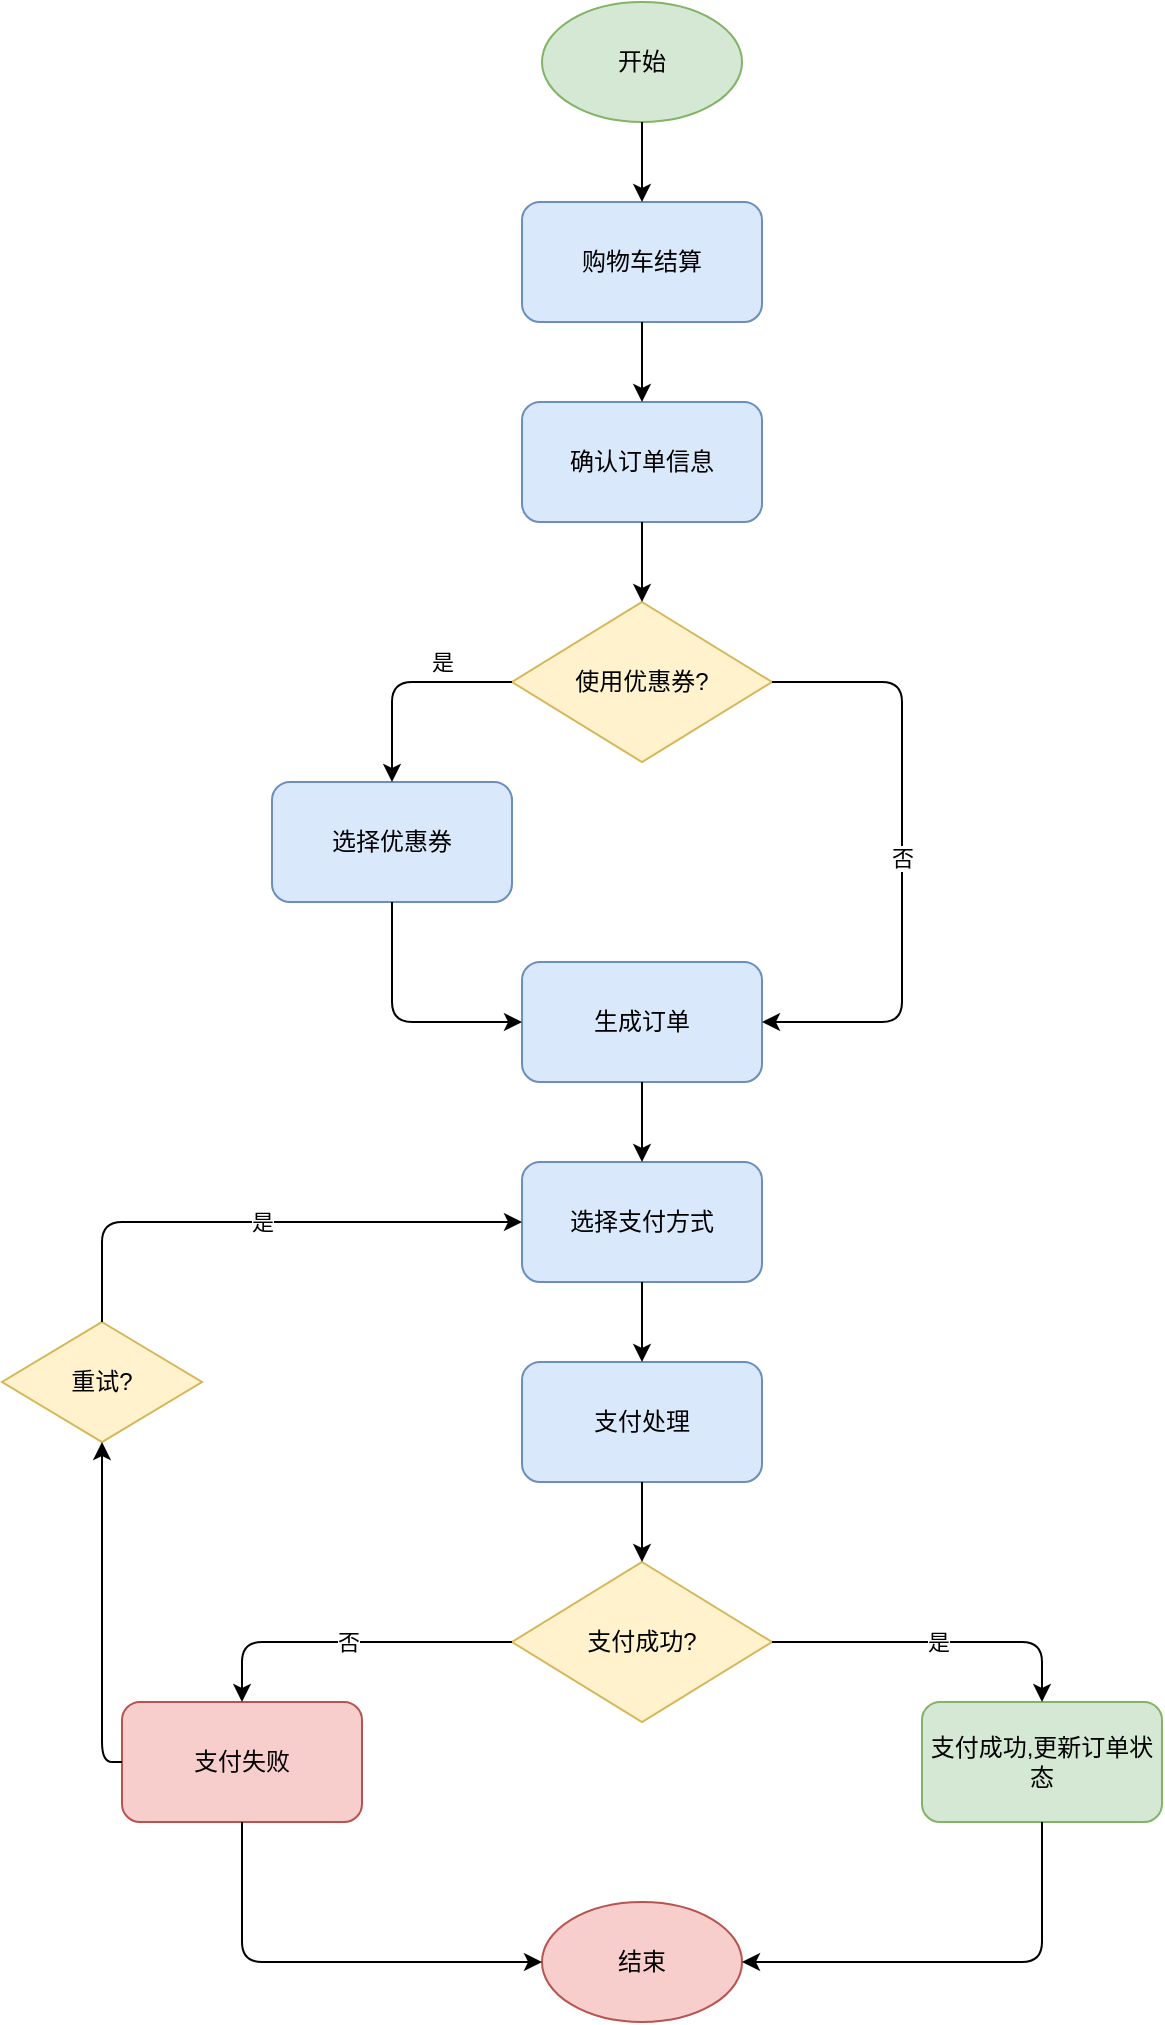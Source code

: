 <mxfile>
    <diagram id="order-payment-flow" name="订单支付功能流程">
        <mxGraphModel dx="1502" dy="1251" grid="1" gridSize="10" guides="1" tooltips="1" connect="1" arrows="1" fold="1" page="1" pageScale="1" pageWidth="827" pageHeight="1169" math="0" shadow="0">
            <root>
                <mxCell id="0"/>
                <mxCell id="1" parent="0"/>
                <mxCell id="start" value="开始" style="ellipse;whiteSpace=wrap;html=1;fillColor=#d5e8d4;strokeColor=#82b366;" parent="1" vertex="1">
                    <mxGeometry x="360" y="40" width="100" height="60" as="geometry"/>
                </mxCell>
                <mxCell id="checkout" value="购物车结算" style="rounded=1;whiteSpace=wrap;html=1;fillColor=#dae8fc;strokeColor=#6c8ebf;" parent="1" vertex="1">
                    <mxGeometry x="350" y="140" width="120" height="60" as="geometry"/>
                </mxCell>
                <mxCell id="confirmOrder" value="确认订单信息" style="rounded=1;whiteSpace=wrap;html=1;fillColor=#dae8fc;strokeColor=#6c8ebf;" parent="1" vertex="1">
                    <mxGeometry x="350" y="240" width="120" height="60" as="geometry"/>
                </mxCell>
                <mxCell id="useCoupon" value="使用优惠券?" style="rhombus;whiteSpace=wrap;html=1;fillColor=#fff2cc;strokeColor=#d6b656;" parent="1" vertex="1">
                    <mxGeometry x="345" y="340" width="130" height="80" as="geometry"/>
                </mxCell>
                <mxCell id="selectCoupon" value="选择优惠券" style="rounded=1;whiteSpace=wrap;html=1;fillColor=#dae8fc;strokeColor=#6c8ebf;" parent="1" vertex="1">
                    <mxGeometry x="225" y="430" width="120" height="60" as="geometry"/>
                </mxCell>
                <mxCell id="generateOrder" value="生成订单" style="rounded=1;whiteSpace=wrap;html=1;fillColor=#dae8fc;strokeColor=#6c8ebf;" parent="1" vertex="1">
                    <mxGeometry x="350" y="520" width="120" height="60" as="geometry"/>
                </mxCell>
                <mxCell id="selectPayment" value="选择支付方式" style="rounded=1;whiteSpace=wrap;html=1;fillColor=#dae8fc;strokeColor=#6c8ebf;" parent="1" vertex="1">
                    <mxGeometry x="350" y="620" width="120" height="60" as="geometry"/>
                </mxCell>
                <mxCell id="payment" value="支付处理" style="rounded=1;whiteSpace=wrap;html=1;fillColor=#dae8fc;strokeColor=#6c8ebf;" parent="1" vertex="1">
                    <mxGeometry x="350" y="720" width="120" height="60" as="geometry"/>
                </mxCell>
                <mxCell id="paymentResult" value="支付成功?" style="rhombus;whiteSpace=wrap;html=1;fillColor=#fff2cc;strokeColor=#d6b656;" parent="1" vertex="1">
                    <mxGeometry x="345" y="820" width="130" height="80" as="geometry"/>
                </mxCell>
                <mxCell id="paymentSuccess" value="支付成功,更新订单状态" style="rounded=1;whiteSpace=wrap;html=1;fillColor=#d5e8d4;strokeColor=#82b366;" parent="1" vertex="1">
                    <mxGeometry x="550" y="890" width="120" height="60" as="geometry"/>
                </mxCell>
                <mxCell id="paymentFailed" value="支付失败" style="rounded=1;whiteSpace=wrap;html=1;fillColor=#f8cecc;strokeColor=#b85450;" parent="1" vertex="1">
                    <mxGeometry x="150" y="890" width="120" height="60" as="geometry"/>
                </mxCell>
                <mxCell id="end" value="结束" style="ellipse;whiteSpace=wrap;html=1;fillColor=#f8cecc;strokeColor=#b85450;" parent="1" vertex="1">
                    <mxGeometry x="360" y="990" width="100" height="60" as="geometry"/>
                </mxCell>
                <mxCell id="flow1" value="" style="endArrow=classic;html=1;exitX=0.5;exitY=1;exitDx=0;exitDy=0;entryX=0.5;entryY=0;entryDx=0;entryDy=0;" parent="1" source="start" target="checkout" edge="1">
                    <mxGeometry width="50" height="50" relative="1" as="geometry"/>
                </mxCell>
                <mxCell id="flow2" value="" style="endArrow=classic;html=1;exitX=0.5;exitY=1;exitDx=0;exitDy=0;entryX=0.5;entryY=0;entryDx=0;entryDy=0;" parent="1" source="checkout" target="confirmOrder" edge="1">
                    <mxGeometry width="50" height="50" relative="1" as="geometry"/>
                </mxCell>
                <mxCell id="flow3" value="" style="endArrow=classic;html=1;exitX=0.5;exitY=1;exitDx=0;exitDy=0;entryX=0.5;entryY=0;entryDx=0;entryDy=0;" parent="1" source="confirmOrder" target="useCoupon" edge="1">
                    <mxGeometry width="50" height="50" relative="1" as="geometry"/>
                </mxCell>
                <mxCell id="flow4" value="是" style="endArrow=classic;html=1;exitX=0;exitY=0.5;exitDx=0;exitDy=0;entryX=0.5;entryY=0;entryDx=0;entryDy=0;edgeStyle=orthogonalEdgeStyle;" parent="1" source="useCoupon" target="selectCoupon" edge="1">
                    <mxGeometry x="-0.364" y="-10" relative="1" as="geometry">
                        <Array as="points">
                            <mxPoint x="285" y="380"/>
                        </Array>
                        <mxPoint as="offset"/>
                    </mxGeometry>
                </mxCell>
                <mxCell id="flow5" value="否" style="endArrow=classic;html=1;exitX=1;exitY=0.5;exitDx=0;exitDy=0;entryX=1;entryY=0.5;entryDx=0;entryDy=0;edgeStyle=orthogonalEdgeStyle;" parent="1" source="useCoupon" target="generateOrder" edge="1">
                    <mxGeometry relative="1" as="geometry">
                        <Array as="points">
                            <mxPoint x="540" y="380"/>
                            <mxPoint x="540" y="550"/>
                        </Array>
                    </mxGeometry>
                </mxCell>
                <mxCell id="flow6" value="" style="endArrow=classic;html=1;exitX=0.5;exitY=1;exitDx=0;exitDy=0;entryX=0;entryY=0.5;entryDx=0;entryDy=0;edgeStyle=orthogonalEdgeStyle;" parent="1" source="selectCoupon" target="generateOrder" edge="1">
                    <mxGeometry width="50" height="50" relative="1" as="geometry"/>
                </mxCell>
                <mxCell id="flow7" value="" style="endArrow=classic;html=1;exitX=0.5;exitY=1;exitDx=0;exitDy=0;entryX=0.5;entryY=0;entryDx=0;entryDy=0;" parent="1" source="generateOrder" target="selectPayment" edge="1">
                    <mxGeometry width="50" height="50" relative="1" as="geometry"/>
                </mxCell>
                <mxCell id="flow8" value="" style="endArrow=classic;html=1;exitX=0.5;exitY=1;exitDx=0;exitDy=0;entryX=0.5;entryY=0;entryDx=0;entryDy=0;" parent="1" source="selectPayment" target="payment" edge="1">
                    <mxGeometry width="50" height="50" relative="1" as="geometry"/>
                </mxCell>
                <mxCell id="flow9" value="" style="endArrow=classic;html=1;exitX=0.5;exitY=1;exitDx=0;exitDy=0;entryX=0.5;entryY=0;entryDx=0;entryDy=0;" parent="1" source="payment" target="paymentResult" edge="1">
                    <mxGeometry width="50" height="50" relative="1" as="geometry"/>
                </mxCell>
                <mxCell id="flow10" value="是" style="endArrow=classic;html=1;exitX=1;exitY=0.5;exitDx=0;exitDy=0;entryX=0.5;entryY=0;entryDx=0;entryDy=0;" parent="1" source="paymentResult" target="paymentSuccess" edge="1">
                    <mxGeometry relative="1" as="geometry">
                        <Array as="points">
                            <mxPoint x="610" y="860"/>
                        </Array>
                    </mxGeometry>
                </mxCell>
                <mxCell id="flow11" value="否" style="endArrow=classic;html=1;exitX=0;exitY=0.5;exitDx=0;exitDy=0;entryX=0.5;entryY=0;entryDx=0;entryDy=0;" parent="1" source="paymentResult" target="paymentFailed" edge="1">
                    <mxGeometry relative="1" as="geometry">
                        <Array as="points">
                            <mxPoint x="210" y="860"/>
                        </Array>
                    </mxGeometry>
                </mxCell>
                <mxCell id="flow12" value="" style="endArrow=classic;html=1;exitX=0.5;exitY=1;exitDx=0;exitDy=0;entryX=0;entryY=0.5;entryDx=0;entryDy=0;" parent="1" source="paymentFailed" target="end" edge="1">
                    <mxGeometry width="50" height="50" relative="1" as="geometry">
                        <Array as="points">
                            <mxPoint x="210" y="1020"/>
                        </Array>
                    </mxGeometry>
                </mxCell>
                <mxCell id="flow13" value="" style="endArrow=classic;html=1;exitX=0.5;exitY=1;exitDx=0;exitDy=0;entryX=1;entryY=0.5;entryDx=0;entryDy=0;" parent="1" source="paymentSuccess" target="end" edge="1">
                    <mxGeometry width="50" height="50" relative="1" as="geometry">
                        <Array as="points">
                            <mxPoint x="610" y="1020"/>
                        </Array>
                    </mxGeometry>
                </mxCell>
                <mxCell id="retryPayment" value="重试?" style="rhombus;whiteSpace=wrap;html=1;fillColor=#fff2cc;strokeColor=#d6b656;" parent="1" vertex="1">
                    <mxGeometry x="90" y="700" width="100" height="60" as="geometry"/>
                </mxCell>
                <mxCell id="flow14" value="" style="endArrow=classic;html=1;exitX=0;exitY=0.5;exitDx=0;exitDy=0;entryX=0.5;entryY=1;entryDx=0;entryDy=0;edgeStyle=orthogonalEdgeStyle;" parent="1" source="paymentFailed" target="retryPayment" edge="1">
                    <mxGeometry width="50" height="50" relative="1" as="geometry"/>
                </mxCell>
                <mxCell id="flow15" value="是" style="endArrow=classic;html=1;exitX=0.5;exitY=0;exitDx=0;exitDy=0;entryX=0;entryY=0.5;entryDx=0;entryDy=0;edgeStyle=orthogonalEdgeStyle;" parent="1" source="retryPayment" target="selectPayment" edge="1">
                    <mxGeometry relative="1" as="geometry"/>
                </mxCell>
            </root>
        </mxGraphModel>
    </diagram>
</mxfile>